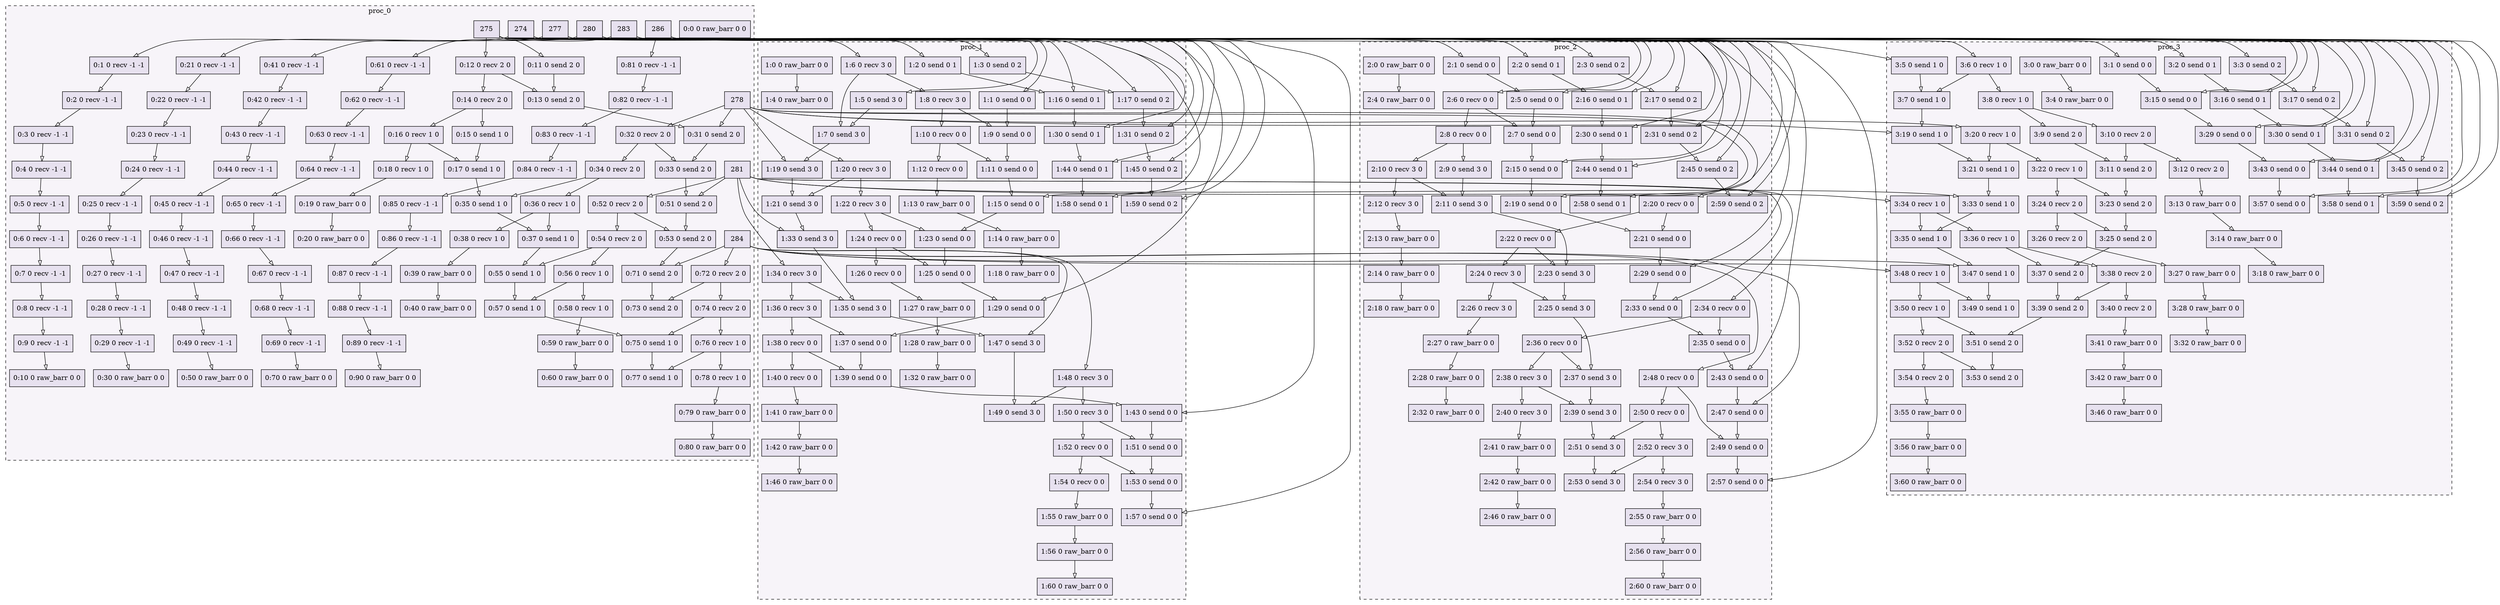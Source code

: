 digraph{node[shape=record style=filled colorscheme=purd9 fillcolor=2];subgraph cluster0{style=dashed;colorscheme=purd9;bgcolor=1;edge[arrowhead=empty];label=proc_0;0[label="0:0 0 raw_barr 0 0"];1[label="0:1 0 recv -1 -1"];2[label="0:2 0 recv -1 -1"];3[label="0:3 0 recv -1 -1"];4[label="0:4 0 recv -1 -1"];5[label="0:5 0 recv -1 -1"];6[label="0:6 0 recv -1 -1"];7[label="0:7 0 recv -1 -1"];8[label="0:8 0 recv -1 -1"];9[label="0:9 0 recv -1 -1"];10[label="0:10 0 raw_barr 0 0"];11[label="0:11 0 send 2 0"];12[label="0:12 0 recv 2 0"];13[label="0:13 0 send 2 0"];14[label="0:14 0 recv 2 0"];15[label="0:15 0 send 1 0"];16[label="0:16 0 recv 1 0"];17[label="0:17 0 send 1 0"];18[label="0:18 0 recv 1 0"];19[label="0:19 0 raw_barr 0 0"];20[label="0:20 0 raw_barr 0 0"];21[label="0:21 0 recv -1 -1"];22[label="0:22 0 recv -1 -1"];23[label="0:23 0 recv -1 -1"];24[label="0:24 0 recv -1 -1"];25[label="0:25 0 recv -1 -1"];26[label="0:26 0 recv -1 -1"];27[label="0:27 0 recv -1 -1"];28[label="0:28 0 recv -1 -1"];29[label="0:29 0 recv -1 -1"];30[label="0:30 0 raw_barr 0 0"];31[label="0:31 0 send 2 0"];32[label="0:32 0 recv 2 0"];33[label="0:33 0 send 2 0"];34[label="0:34 0 recv 2 0"];35[label="0:35 0 send 1 0"];36[label="0:36 0 recv 1 0"];37[label="0:37 0 send 1 0"];38[label="0:38 0 recv 1 0"];39[label="0:39 0 raw_barr 0 0"];40[label="0:40 0 raw_barr 0 0"];41[label="0:41 0 recv -1 -1"];42[label="0:42 0 recv -1 -1"];43[label="0:43 0 recv -1 -1"];44[label="0:44 0 recv -1 -1"];45[label="0:45 0 recv -1 -1"];46[label="0:46 0 recv -1 -1"];47[label="0:47 0 recv -1 -1"];48[label="0:48 0 recv -1 -1"];49[label="0:49 0 recv -1 -1"];50[label="0:50 0 raw_barr 0 0"];51[label="0:51 0 send 2 0"];52[label="0:52 0 recv 2 0"];53[label="0:53 0 send 2 0"];54[label="0:54 0 recv 2 0"];55[label="0:55 0 send 1 0"];56[label="0:56 0 recv 1 0"];57[label="0:57 0 send 1 0"];58[label="0:58 0 recv 1 0"];59[label="0:59 0 raw_barr 0 0"];60[label="0:60 0 raw_barr 0 0"];61[label="0:61 0 recv -1 -1"];62[label="0:62 0 recv -1 -1"];63[label="0:63 0 recv -1 -1"];64[label="0:64 0 recv -1 -1"];65[label="0:65 0 recv -1 -1"];66[label="0:66 0 recv -1 -1"];67[label="0:67 0 recv -1 -1"];68[label="0:68 0 recv -1 -1"];69[label="0:69 0 recv -1 -1"];70[label="0:70 0 raw_barr 0 0"];71[label="0:71 0 send 2 0"];72[label="0:72 0 recv 2 0"];73[label="0:73 0 send 2 0"];74[label="0:74 0 recv 2 0"];75[label="0:75 0 send 1 0"];76[label="0:76 0 recv 1 0"];77[label="0:77 0 send 1 0"];78[label="0:78 0 recv 1 0"];79[label="0:79 0 raw_barr 0 0"];80[label="0:80 0 raw_barr 0 0"];81[label="0:81 0 recv -1 -1"];82[label="0:82 0 recv -1 -1"];83[label="0:83 0 recv -1 -1"];84[label="0:84 0 recv -1 -1"];85[label="0:85 0 recv -1 -1"];86[label="0:86 0 recv -1 -1"];87[label="0:87 0 recv -1 -1"];88[label="0:88 0 recv -1 -1"];89[label="0:89 0 recv -1 -1"];90[label="0:90 0 raw_barr 0 0"];274->1;1->2;2->3;3->4;4->5;5->6;6->7;7->8;8->9;9->10;275->11;275->12;12->13;11->13;12->14;14->15;14->16;16->17;15->17;16->18;18->19;19->20;277->21;21->22;22->23;23->24;24->25;25->26;26->27;27->28;28->29;29->30;278->31;13->31;278->32;32->33;31->33;32->34;34->35;17->35;34->36;36->37;35->37;36->38;38->39;39->40;280->41;41->42;42->43;43->44;44->45;45->46;46->47;47->48;48->49;49->50;281->51;33->51;281->52;52->53;51->53;52->54;54->55;37->55;54->56;56->57;55->57;56->58;58->59;59->60;283->61;61->62;62->63;63->64;64->65;65->66;66->67;67->68;68->69;69->70;284->71;53->71;284->72;72->73;71->73;72->74;74->75;57->75;74->76;76->77;75->77;76->78;78->79;79->80;286->81;81->82;82->83;83->84;84->85;85->86;86->87;87->88;88->89;89->90;}subgraph cluster1{style=dashed;colorscheme=purd9;bgcolor=1;edge[arrowhead=empty];label=proc_1;91[label="1:0 0 raw_barr 0 0"];92[label="1:1 0 send 0 0"];93[label="1:2 0 send 0 1"];94[label="1:3 0 send 0 2"];95[label="1:4 0 raw_barr 0 0"];96[label="1:5 0 send 3 0"];97[label="1:6 0 recv 3 0"];98[label="1:7 0 send 3 0"];99[label="1:8 0 recv 3 0"];100[label="1:9 0 send 0 0"];101[label="1:10 0 recv 0 0"];102[label="1:11 0 send 0 0"];103[label="1:12 0 recv 0 0"];104[label="1:13 0 raw_barr 0 0"];105[label="1:14 0 raw_barr 0 0"];106[label="1:15 0 send 0 0"];107[label="1:16 0 send 0 1"];108[label="1:17 0 send 0 2"];109[label="1:18 0 raw_barr 0 0"];110[label="1:19 0 send 3 0"];111[label="1:20 0 recv 3 0"];112[label="1:21 0 send 3 0"];113[label="1:22 0 recv 3 0"];114[label="1:23 0 send 0 0"];115[label="1:24 0 recv 0 0"];116[label="1:25 0 send 0 0"];117[label="1:26 0 recv 0 0"];118[label="1:27 0 raw_barr 0 0"];119[label="1:28 0 raw_barr 0 0"];120[label="1:29 0 send 0 0"];121[label="1:30 0 send 0 1"];122[label="1:31 0 send 0 2"];123[label="1:32 0 raw_barr 0 0"];124[label="1:33 0 send 3 0"];125[label="1:34 0 recv 3 0"];126[label="1:35 0 send 3 0"];127[label="1:36 0 recv 3 0"];128[label="1:37 0 send 0 0"];129[label="1:38 0 recv 0 0"];130[label="1:39 0 send 0 0"];131[label="1:40 0 recv 0 0"];132[label="1:41 0 raw_barr 0 0"];133[label="1:42 0 raw_barr 0 0"];134[label="1:43 0 send 0 0"];135[label="1:44 0 send 0 1"];136[label="1:45 0 send 0 2"];137[label="1:46 0 raw_barr 0 0"];138[label="1:47 0 send 3 0"];139[label="1:48 0 recv 3 0"];140[label="1:49 0 send 3 0"];141[label="1:50 0 recv 3 0"];142[label="1:51 0 send 0 0"];143[label="1:52 0 recv 0 0"];144[label="1:53 0 send 0 0"];145[label="1:54 0 recv 0 0"];146[label="1:55 0 raw_barr 0 0"];147[label="1:56 0 raw_barr 0 0"];148[label="1:57 0 send 0 0"];149[label="1:58 0 send 0 1"];150[label="1:59 0 send 0 2"];151[label="1:60 0 raw_barr 0 0"];274->92;274->93;274->94;91->95;275->96;275->97;97->98;96->98;97->99;99->100;92->100;99->101;101->102;100->102;101->103;103->104;104->105;277->106;102->106;277->107;93->107;277->108;94->108;105->109;278->110;98->110;278->111;111->112;110->112;111->113;113->114;106->114;113->115;115->116;114->116;115->117;117->118;118->119;280->120;116->120;280->121;107->121;280->122;108->122;119->123;281->124;112->124;281->125;125->126;124->126;125->127;127->128;120->128;127->129;129->130;128->130;129->131;131->132;132->133;283->134;130->134;283->135;121->135;283->136;122->136;133->137;284->138;126->138;284->139;139->140;138->140;139->141;141->142;134->142;141->143;143->144;142->144;143->145;145->146;146->147;286->148;144->148;286->149;135->149;286->150;136->150;147->151;}subgraph cluster2{style=dashed;colorscheme=purd9;bgcolor=1;edge[arrowhead=empty];label=proc_2;152[label="2:0 0 raw_barr 0 0"];153[label="2:1 0 send 0 0"];154[label="2:2 0 send 0 1"];155[label="2:3 0 send 0 2"];156[label="2:4 0 raw_barr 0 0"];157[label="2:5 0 send 0 0"];158[label="2:6 0 recv 0 0"];159[label="2:7 0 send 0 0"];160[label="2:8 0 recv 0 0"];161[label="2:9 0 send 3 0"];162[label="2:10 0 recv 3 0"];163[label="2:11 0 send 3 0"];164[label="2:12 0 recv 3 0"];165[label="2:13 0 raw_barr 0 0"];166[label="2:14 0 raw_barr 0 0"];167[label="2:15 0 send 0 0"];168[label="2:16 0 send 0 1"];169[label="2:17 0 send 0 2"];170[label="2:18 0 raw_barr 0 0"];171[label="2:19 0 send 0 0"];172[label="2:20 0 recv 0 0"];173[label="2:21 0 send 0 0"];174[label="2:22 0 recv 0 0"];175[label="2:23 0 send 3 0"];176[label="2:24 0 recv 3 0"];177[label="2:25 0 send 3 0"];178[label="2:26 0 recv 3 0"];179[label="2:27 0 raw_barr 0 0"];180[label="2:28 0 raw_barr 0 0"];181[label="2:29 0 send 0 0"];182[label="2:30 0 send 0 1"];183[label="2:31 0 send 0 2"];184[label="2:32 0 raw_barr 0 0"];185[label="2:33 0 send 0 0"];186[label="2:34 0 recv 0 0"];187[label="2:35 0 send 0 0"];188[label="2:36 0 recv 0 0"];189[label="2:37 0 send 3 0"];190[label="2:38 0 recv 3 0"];191[label="2:39 0 send 3 0"];192[label="2:40 0 recv 3 0"];193[label="2:41 0 raw_barr 0 0"];194[label="2:42 0 raw_barr 0 0"];195[label="2:43 0 send 0 0"];196[label="2:44 0 send 0 1"];197[label="2:45 0 send 0 2"];198[label="2:46 0 raw_barr 0 0"];199[label="2:47 0 send 0 0"];200[label="2:48 0 recv 0 0"];201[label="2:49 0 send 0 0"];202[label="2:50 0 recv 0 0"];203[label="2:51 0 send 3 0"];204[label="2:52 0 recv 3 0"];205[label="2:53 0 send 3 0"];206[label="2:54 0 recv 3 0"];207[label="2:55 0 raw_barr 0 0"];208[label="2:56 0 raw_barr 0 0"];209[label="2:57 0 send 0 0"];210[label="2:58 0 send 0 1"];211[label="2:59 0 send 0 2"];212[label="2:60 0 raw_barr 0 0"];274->153;274->154;274->155;152->156;275->157;153->157;275->158;158->159;157->159;158->160;160->161;160->162;162->163;161->163;162->164;164->165;165->166;277->167;159->167;277->168;154->168;277->169;155->169;166->170;278->171;167->171;278->172;172->173;171->173;172->174;174->175;163->175;174->176;176->177;175->177;176->178;178->179;179->180;280->181;173->181;280->182;168->182;280->183;169->183;180->184;281->185;181->185;281->186;186->187;185->187;186->188;188->189;177->189;188->190;190->191;189->191;190->192;192->193;193->194;283->195;187->195;283->196;182->196;283->197;183->197;194->198;284->199;195->199;284->200;200->201;199->201;200->202;202->203;191->203;202->204;204->205;203->205;204->206;206->207;207->208;286->209;201->209;286->210;196->210;286->211;197->211;208->212;}subgraph cluster3{style=dashed;colorscheme=purd9;bgcolor=1;edge[arrowhead=empty];label=proc_3;213[label="3:0 0 raw_barr 0 0"];214[label="3:1 0 send 0 0"];215[label="3:2 0 send 0 1"];216[label="3:3 0 send 0 2"];217[label="3:4 0 raw_barr 0 0"];218[label="3:5 0 send 1 0"];219[label="3:6 0 recv 1 0"];220[label="3:7 0 send 1 0"];221[label="3:8 0 recv 1 0"];222[label="3:9 0 send 2 0"];223[label="3:10 0 recv 2 0"];224[label="3:11 0 send 2 0"];225[label="3:12 0 recv 2 0"];226[label="3:13 0 raw_barr 0 0"];227[label="3:14 0 raw_barr 0 0"];228[label="3:15 0 send 0 0"];229[label="3:16 0 send 0 1"];230[label="3:17 0 send 0 2"];231[label="3:18 0 raw_barr 0 0"];232[label="3:19 0 send 1 0"];233[label="3:20 0 recv 1 0"];234[label="3:21 0 send 1 0"];235[label="3:22 0 recv 1 0"];236[label="3:23 0 send 2 0"];237[label="3:24 0 recv 2 0"];238[label="3:25 0 send 2 0"];239[label="3:26 0 recv 2 0"];240[label="3:27 0 raw_barr 0 0"];241[label="3:28 0 raw_barr 0 0"];242[label="3:29 0 send 0 0"];243[label="3:30 0 send 0 1"];244[label="3:31 0 send 0 2"];245[label="3:32 0 raw_barr 0 0"];246[label="3:33 0 send 1 0"];247[label="3:34 0 recv 1 0"];248[label="3:35 0 send 1 0"];249[label="3:36 0 recv 1 0"];250[label="3:37 0 send 2 0"];251[label="3:38 0 recv 2 0"];252[label="3:39 0 send 2 0"];253[label="3:40 0 recv 2 0"];254[label="3:41 0 raw_barr 0 0"];255[label="3:42 0 raw_barr 0 0"];256[label="3:43 0 send 0 0"];257[label="3:44 0 send 0 1"];258[label="3:45 0 send 0 2"];259[label="3:46 0 raw_barr 0 0"];260[label="3:47 0 send 1 0"];261[label="3:48 0 recv 1 0"];262[label="3:49 0 send 1 0"];263[label="3:50 0 recv 1 0"];264[label="3:51 0 send 2 0"];265[label="3:52 0 recv 2 0"];266[label="3:53 0 send 2 0"];267[label="3:54 0 recv 2 0"];268[label="3:55 0 raw_barr 0 0"];269[label="3:56 0 raw_barr 0 0"];270[label="3:57 0 send 0 0"];271[label="3:58 0 send 0 1"];272[label="3:59 0 send 0 2"];273[label="3:60 0 raw_barr 0 0"];274->214;274->215;274->216;213->217;275->218;275->219;219->220;218->220;219->221;221->222;221->223;223->224;222->224;223->225;225->226;226->227;277->228;214->228;277->229;215->229;277->230;216->230;227->231;278->232;220->232;278->233;233->234;232->234;233->235;235->236;224->236;235->237;237->238;236->238;237->239;239->240;240->241;280->242;228->242;280->243;229->243;280->244;230->244;241->245;281->246;234->246;281->247;247->248;246->248;247->249;249->250;238->250;249->251;251->252;250->252;251->253;253->254;254->255;283->256;242->256;283->257;243->257;283->258;244->258;255->259;284->260;248->260;284->261;261->262;260->262;261->263;263->264;252->264;263->265;265->266;264->266;265->267;267->268;268->269;286->270;256->270;286->271;257->271;286->272;258->272;269->273;}}